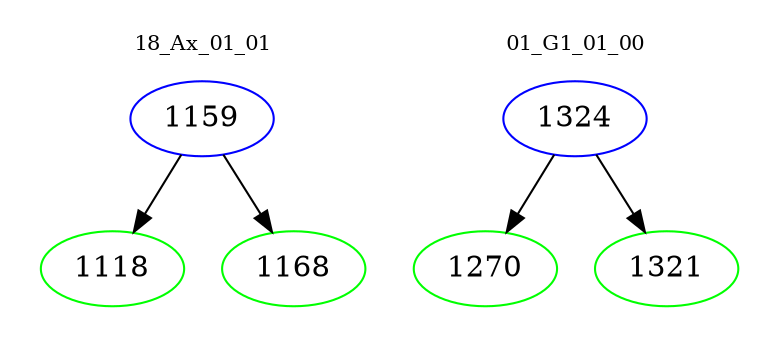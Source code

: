 digraph{
subgraph cluster_0 {
color = white
label = "18_Ax_01_01";
fontsize=10;
T0_1159 [label="1159", color="blue"]
T0_1159 -> T0_1118 [color="black"]
T0_1118 [label="1118", color="green"]
T0_1159 -> T0_1168 [color="black"]
T0_1168 [label="1168", color="green"]
}
subgraph cluster_1 {
color = white
label = "01_G1_01_00";
fontsize=10;
T1_1324 [label="1324", color="blue"]
T1_1324 -> T1_1270 [color="black"]
T1_1270 [label="1270", color="green"]
T1_1324 -> T1_1321 [color="black"]
T1_1321 [label="1321", color="green"]
}
}
